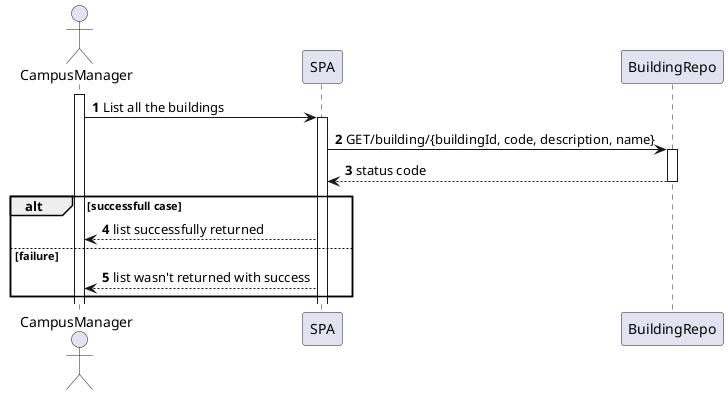 @startuml
autonumber

Actor CampusManager
activate CampusManager
CampusManager -> SPA : List all the buildings
activate SPA

SPA -> BuildingRepo : GET/building/{buildingId, code, description, name}
activate BuildingRepo

BuildingRepo --> SPA : status code
deactivate BuildingRepo

alt successfull case
    SPA --> CampusManager : list successfully returned
else failure
    SPA --> CampusManager : list wasn't returned with success
end

@enduml